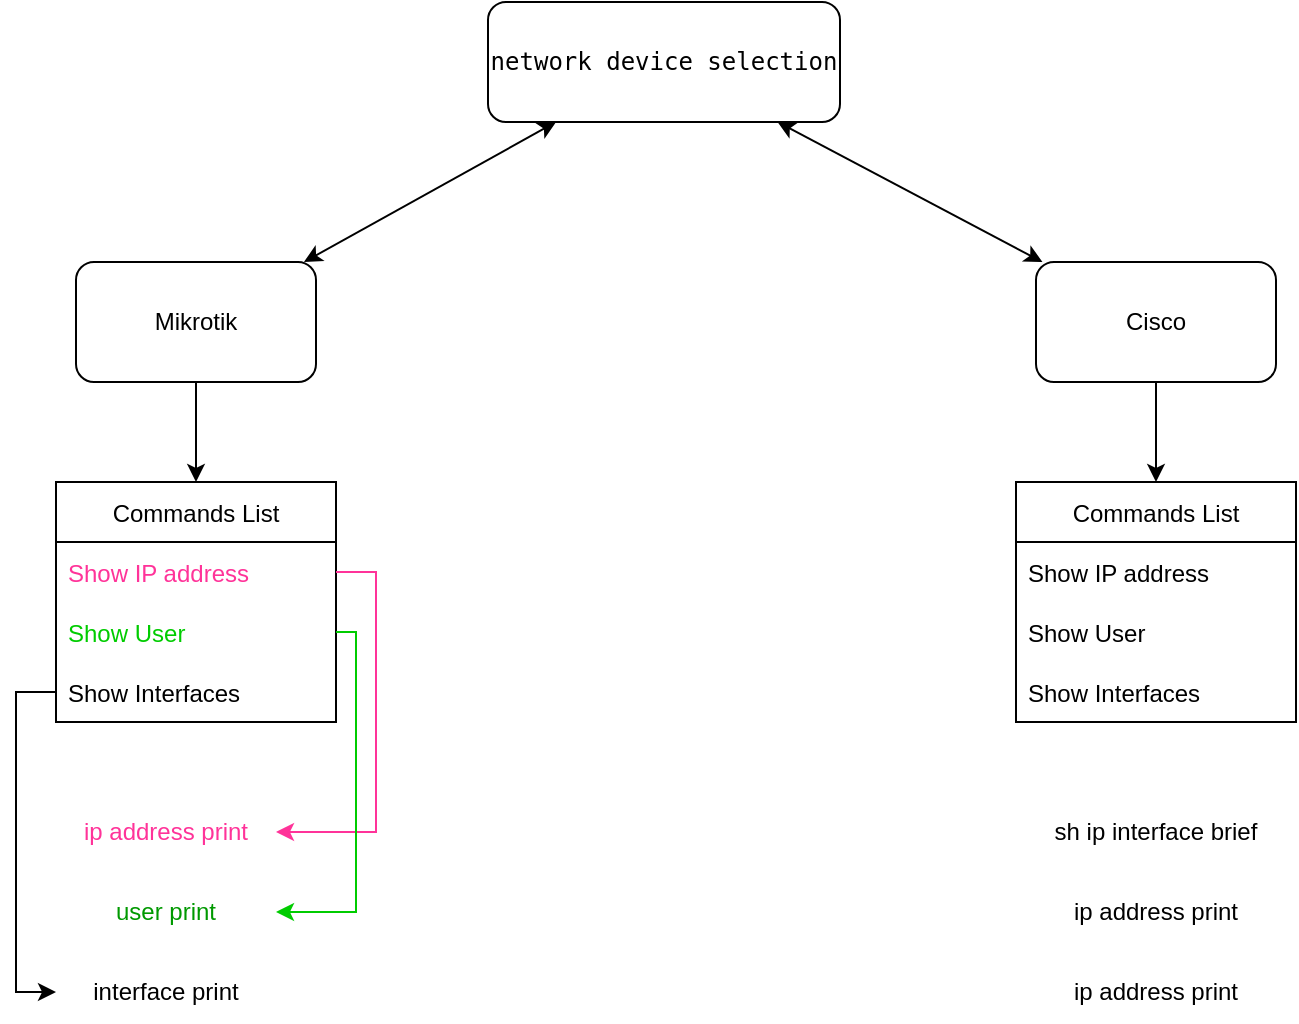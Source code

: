 <mxfile version="19.0.2" type="github">
  <diagram id="wCfT4IIsxB84TyIPlbjF" name="Page-1">
    <mxGraphModel dx="1209" dy="652" grid="1" gridSize="10" guides="1" tooltips="1" connect="1" arrows="1" fold="1" page="1" pageScale="1" pageWidth="827" pageHeight="1169" math="0" shadow="0">
      <root>
        <mxCell id="0" />
        <mxCell id="1" parent="0" />
        <mxCell id="GMI5vMoTnjVR4hSWjUON-3" value="&lt;pre dir=&quot;ltr&quot; style=&quot;text-align:left&quot; id=&quot;tw-target-text&quot; data-placeholder=&quot;Перевод&quot; class=&quot;tw-data-text tw-text-large tw-ta&quot;&gt;&lt;span class=&quot;Y2IQFc&quot; lang=&quot;en&quot;&gt;network device selection&lt;/span&gt;&lt;/pre&gt;" style="rounded=1;whiteSpace=wrap;html=1;" vertex="1" parent="1">
          <mxGeometry x="326" y="10" width="176" height="60" as="geometry" />
        </mxCell>
        <mxCell id="GMI5vMoTnjVR4hSWjUON-15" value="" style="edgeStyle=orthogonalEdgeStyle;rounded=0;orthogonalLoop=1;jettySize=auto;html=1;entryX=0.5;entryY=0;entryDx=0;entryDy=0;" edge="1" parent="1" source="GMI5vMoTnjVR4hSWjUON-4" target="GMI5vMoTnjVR4hSWjUON-9">
          <mxGeometry relative="1" as="geometry" />
        </mxCell>
        <mxCell id="GMI5vMoTnjVR4hSWjUON-4" value="Mikrotik" style="rounded=1;whiteSpace=wrap;html=1;" vertex="1" parent="1">
          <mxGeometry x="120" y="140" width="120" height="60" as="geometry" />
        </mxCell>
        <mxCell id="GMI5vMoTnjVR4hSWjUON-20" value="" style="edgeStyle=orthogonalEdgeStyle;rounded=0;orthogonalLoop=1;jettySize=auto;html=1;entryX=0.5;entryY=0;entryDx=0;entryDy=0;" edge="1" parent="1" source="GMI5vMoTnjVR4hSWjUON-5" target="GMI5vMoTnjVR4hSWjUON-16">
          <mxGeometry relative="1" as="geometry" />
        </mxCell>
        <mxCell id="GMI5vMoTnjVR4hSWjUON-5" value="Cisco" style="rounded=1;whiteSpace=wrap;html=1;" vertex="1" parent="1">
          <mxGeometry x="600" y="140" width="120" height="60" as="geometry" />
        </mxCell>
        <mxCell id="GMI5vMoTnjVR4hSWjUON-6" value="" style="endArrow=classic;startArrow=classic;html=1;rounded=0;" edge="1" parent="1" source="GMI5vMoTnjVR4hSWjUON-4" target="GMI5vMoTnjVR4hSWjUON-3">
          <mxGeometry width="50" height="50" relative="1" as="geometry">
            <mxPoint x="390" y="330" as="sourcePoint" />
            <mxPoint x="440" y="280" as="targetPoint" />
          </mxGeometry>
        </mxCell>
        <mxCell id="GMI5vMoTnjVR4hSWjUON-7" value="" style="endArrow=classic;startArrow=classic;html=1;rounded=0;" edge="1" parent="1" source="GMI5vMoTnjVR4hSWjUON-5" target="GMI5vMoTnjVR4hSWjUON-3">
          <mxGeometry width="50" height="50" relative="1" as="geometry">
            <mxPoint x="390" y="330" as="sourcePoint" />
            <mxPoint x="440" y="280" as="targetPoint" />
          </mxGeometry>
        </mxCell>
        <mxCell id="GMI5vMoTnjVR4hSWjUON-9" value="Commands List" style="swimlane;fontStyle=0;childLayout=stackLayout;horizontal=1;startSize=30;horizontalStack=0;resizeParent=1;resizeParentMax=0;resizeLast=0;collapsible=1;marginBottom=0;" vertex="1" parent="1">
          <mxGeometry x="110" y="250" width="140" height="120" as="geometry" />
        </mxCell>
        <mxCell id="GMI5vMoTnjVR4hSWjUON-10" value="Show IP address" style="text;strokeColor=none;fillColor=none;align=left;verticalAlign=middle;spacingLeft=4;spacingRight=4;overflow=hidden;points=[[0,0.5],[1,0.5]];portConstraint=eastwest;rotatable=0;fontColor=#FF3399;" vertex="1" parent="GMI5vMoTnjVR4hSWjUON-9">
          <mxGeometry y="30" width="140" height="30" as="geometry" />
        </mxCell>
        <mxCell id="GMI5vMoTnjVR4hSWjUON-11" value="Show User" style="text;strokeColor=none;fillColor=none;align=left;verticalAlign=middle;spacingLeft=4;spacingRight=4;overflow=hidden;points=[[0,0.5],[1,0.5]];portConstraint=eastwest;rotatable=0;fontColor=#00CC00;" vertex="1" parent="GMI5vMoTnjVR4hSWjUON-9">
          <mxGeometry y="60" width="140" height="30" as="geometry" />
        </mxCell>
        <mxCell id="GMI5vMoTnjVR4hSWjUON-12" value="Show Interfaces" style="text;strokeColor=none;fillColor=none;align=left;verticalAlign=middle;spacingLeft=4;spacingRight=4;overflow=hidden;points=[[0,0.5],[1,0.5]];portConstraint=eastwest;rotatable=0;" vertex="1" parent="GMI5vMoTnjVR4hSWjUON-9">
          <mxGeometry y="90" width="140" height="30" as="geometry" />
        </mxCell>
        <mxCell id="GMI5vMoTnjVR4hSWjUON-16" value="Commands List" style="swimlane;fontStyle=0;childLayout=stackLayout;horizontal=1;startSize=30;horizontalStack=0;resizeParent=1;resizeParentMax=0;resizeLast=0;collapsible=1;marginBottom=0;" vertex="1" parent="1">
          <mxGeometry x="590" y="250" width="140" height="120" as="geometry" />
        </mxCell>
        <mxCell id="GMI5vMoTnjVR4hSWjUON-17" value="Show IP address" style="text;strokeColor=none;fillColor=none;align=left;verticalAlign=middle;spacingLeft=4;spacingRight=4;overflow=hidden;points=[[0,0.5],[1,0.5]];portConstraint=eastwest;rotatable=0;" vertex="1" parent="GMI5vMoTnjVR4hSWjUON-16">
          <mxGeometry y="30" width="140" height="30" as="geometry" />
        </mxCell>
        <mxCell id="GMI5vMoTnjVR4hSWjUON-18" value="Show User" style="text;strokeColor=none;fillColor=none;align=left;verticalAlign=middle;spacingLeft=4;spacingRight=4;overflow=hidden;points=[[0,0.5],[1,0.5]];portConstraint=eastwest;rotatable=0;" vertex="1" parent="GMI5vMoTnjVR4hSWjUON-16">
          <mxGeometry y="60" width="140" height="30" as="geometry" />
        </mxCell>
        <mxCell id="GMI5vMoTnjVR4hSWjUON-19" value="Show Interfaces" style="text;strokeColor=none;fillColor=none;align=left;verticalAlign=middle;spacingLeft=4;spacingRight=4;overflow=hidden;points=[[0,0.5],[1,0.5]];portConstraint=eastwest;rotatable=0;" vertex="1" parent="GMI5vMoTnjVR4hSWjUON-16">
          <mxGeometry y="90" width="140" height="30" as="geometry" />
        </mxCell>
        <mxCell id="GMI5vMoTnjVR4hSWjUON-21" value="&lt;font color=&quot;#009900&quot;&gt;user print&lt;/font&gt;" style="text;html=1;strokeColor=none;fillColor=none;align=center;verticalAlign=middle;whiteSpace=wrap;rounded=0;" vertex="1" parent="1">
          <mxGeometry x="110" y="450" width="110" height="30" as="geometry" />
        </mxCell>
        <mxCell id="GMI5vMoTnjVR4hSWjUON-22" value="&lt;font color=&quot;#FF3399&quot;&gt;ip address print&lt;/font&gt;" style="text;html=1;strokeColor=none;fillColor=none;align=center;verticalAlign=middle;whiteSpace=wrap;rounded=0;" vertex="1" parent="1">
          <mxGeometry x="110" y="410" width="110" height="30" as="geometry" />
        </mxCell>
        <mxCell id="GMI5vMoTnjVR4hSWjUON-23" value="interface print" style="text;html=1;strokeColor=none;fillColor=none;align=center;verticalAlign=middle;whiteSpace=wrap;rounded=0;" vertex="1" parent="1">
          <mxGeometry x="110" y="490" width="110" height="30" as="geometry" />
        </mxCell>
        <mxCell id="GMI5vMoTnjVR4hSWjUON-32" value="ip address print" style="text;html=1;strokeColor=none;fillColor=none;align=center;verticalAlign=middle;whiteSpace=wrap;rounded=0;" vertex="1" parent="1">
          <mxGeometry x="605" y="490" width="110" height="30" as="geometry" />
        </mxCell>
        <mxCell id="GMI5vMoTnjVR4hSWjUON-33" value="ip address print" style="text;html=1;strokeColor=none;fillColor=none;align=center;verticalAlign=middle;whiteSpace=wrap;rounded=0;" vertex="1" parent="1">
          <mxGeometry x="605" y="450" width="110" height="30" as="geometry" />
        </mxCell>
        <mxCell id="GMI5vMoTnjVR4hSWjUON-34" value="sh ip interface brief" style="text;html=1;strokeColor=none;fillColor=none;align=center;verticalAlign=middle;whiteSpace=wrap;rounded=0;" vertex="1" parent="1">
          <mxGeometry x="605" y="410" width="110" height="30" as="geometry" />
        </mxCell>
        <mxCell id="GMI5vMoTnjVR4hSWjUON-37" style="edgeStyle=orthogonalEdgeStyle;rounded=0;orthogonalLoop=1;jettySize=auto;html=1;exitX=1;exitY=0.5;exitDx=0;exitDy=0;entryX=1;entryY=0.5;entryDx=0;entryDy=0;strokeColor=#FF3399;" edge="1" parent="1" source="GMI5vMoTnjVR4hSWjUON-10" target="GMI5vMoTnjVR4hSWjUON-22">
          <mxGeometry relative="1" as="geometry" />
        </mxCell>
        <mxCell id="GMI5vMoTnjVR4hSWjUON-38" style="edgeStyle=orthogonalEdgeStyle;rounded=0;orthogonalLoop=1;jettySize=auto;html=1;exitX=1;exitY=0.5;exitDx=0;exitDy=0;entryX=1;entryY=0.5;entryDx=0;entryDy=0;fontColor=#00CC00;strokeColor=#00CC00;" edge="1" parent="1" source="GMI5vMoTnjVR4hSWjUON-11" target="GMI5vMoTnjVR4hSWjUON-21">
          <mxGeometry relative="1" as="geometry">
            <Array as="points">
              <mxPoint x="260" y="325" />
              <mxPoint x="260" y="465" />
            </Array>
          </mxGeometry>
        </mxCell>
        <mxCell id="GMI5vMoTnjVR4hSWjUON-39" style="edgeStyle=orthogonalEdgeStyle;rounded=0;orthogonalLoop=1;jettySize=auto;html=1;exitX=0;exitY=0.5;exitDx=0;exitDy=0;entryX=0;entryY=0.5;entryDx=0;entryDy=0;fontColor=#00CC00;strokeColor=#000000;" edge="1" parent="1" source="GMI5vMoTnjVR4hSWjUON-12" target="GMI5vMoTnjVR4hSWjUON-23">
          <mxGeometry relative="1" as="geometry" />
        </mxCell>
      </root>
    </mxGraphModel>
  </diagram>
</mxfile>
